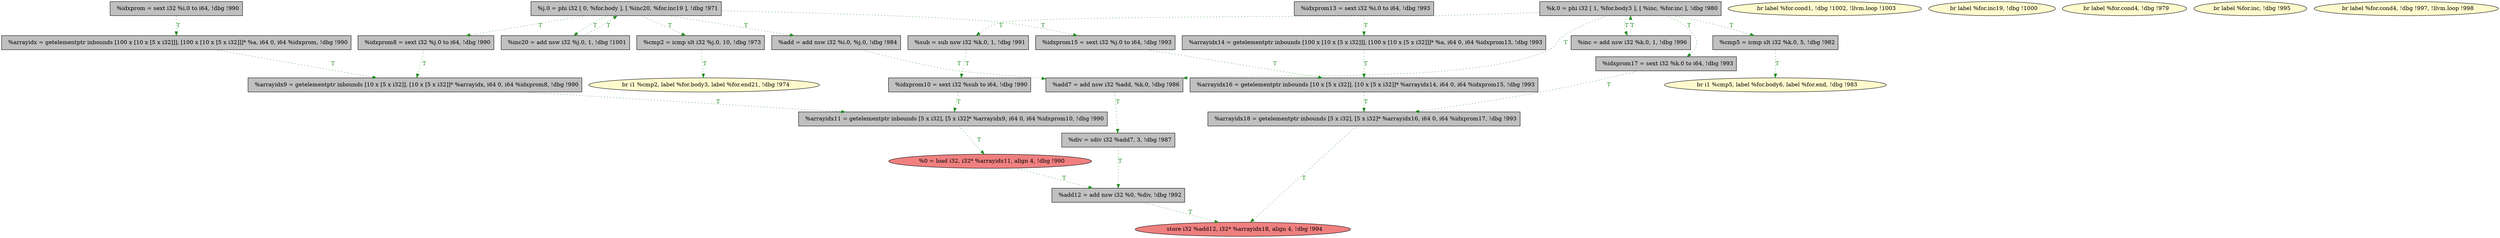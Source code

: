
digraph G {


node567 [fillcolor=grey,label="  %add = add nsw i32 %i.0, %j.0, !dbg !984",shape=rectangle,style=filled ]
node566 [fillcolor=lemonchiffon,label="  br label %for.cond1, !dbg !1002, !llvm.loop !1003",shape=ellipse,style=filled ]
node563 [fillcolor=grey,label="  %inc20 = add nsw i32 %j.0, 1, !dbg !1001",shape=rectangle,style=filled ]
node565 [fillcolor=grey,label="  %add7 = add nsw i32 %add, %k.0, !dbg !986",shape=rectangle,style=filled ]
node561 [fillcolor=lemonchiffon,label="  br label %for.inc19, !dbg !1000",shape=ellipse,style=filled ]
node560 [fillcolor=lemonchiffon,label="  br i1 %cmp5, label %for.body6, label %for.end, !dbg !983",shape=ellipse,style=filled ]
node559 [fillcolor=grey,label="  %j.0 = phi i32 [ 0, %for.body ], [ %inc20, %for.inc19 ], !dbg !971",shape=rectangle,style=filled ]
node557 [fillcolor=grey,label="  %arrayidx16 = getelementptr inbounds [10 x [5 x i32]], [10 x [5 x i32]]* %arrayidx14, i64 0, i64 %idxprom15, !dbg !993",shape=rectangle,style=filled ]
node556 [fillcolor=grey,label="  %idxprom8 = sext i32 %j.0 to i64, !dbg !990",shape=rectangle,style=filled ]
node554 [fillcolor=lemonchiffon,label="  br label %for.cond4, !dbg !979",shape=ellipse,style=filled ]
node543 [fillcolor=grey,label="  %add12 = add nsw i32 %0, %div, !dbg !992",shape=rectangle,style=filled ]
node541 [fillcolor=grey,label="  %idxprom13 = sext i32 %i.0 to i64, !dbg !993",shape=rectangle,style=filled ]
node542 [fillcolor=grey,label="  %inc = add nsw i32 %k.0, 1, !dbg !996",shape=rectangle,style=filled ]
node564 [fillcolor=grey,label="  %idxprom15 = sext i32 %j.0 to i64, !dbg !993",shape=rectangle,style=filled ]
node546 [fillcolor=grey,label="  %sub = sub nsw i32 %k.0, 1, !dbg !991",shape=rectangle,style=filled ]
node548 [fillcolor=grey,label="  %cmp2 = icmp slt i32 %j.0, 10, !dbg !973",shape=rectangle,style=filled ]
node569 [fillcolor=grey,label="  %idxprom = sext i32 %i.0 to i64, !dbg !990",shape=rectangle,style=filled ]
node555 [fillcolor=lemonchiffon,label="  br label %for.inc, !dbg !995",shape=ellipse,style=filled ]
node551 [fillcolor=lemonchiffon,label="  br label %for.cond4, !dbg !997, !llvm.loop !998",shape=ellipse,style=filled ]
node568 [fillcolor=grey,label="  %div = sdiv i32 %add7, 3, !dbg !987",shape=rectangle,style=filled ]
node540 [fillcolor=grey,label="  %idxprom17 = sext i32 %k.0 to i64, !dbg !993",shape=rectangle,style=filled ]
node549 [fillcolor=grey,label="  %arrayidx9 = getelementptr inbounds [10 x [5 x i32]], [10 x [5 x i32]]* %arrayidx, i64 0, i64 %idxprom8, !dbg !990",shape=rectangle,style=filled ]
node538 [fillcolor=lightcoral,label="  store i32 %add12, i32* %arrayidx18, align 4, !dbg !994",shape=ellipse,style=filled ]
node539 [fillcolor=grey,label="  %arrayidx18 = getelementptr inbounds [5 x i32], [5 x i32]* %arrayidx16, i64 0, i64 %idxprom17, !dbg !993",shape=rectangle,style=filled ]
node544 [fillcolor=lightcoral,label="  %0 = load i32, i32* %arrayidx11, align 4, !dbg !990",shape=ellipse,style=filled ]
node558 [fillcolor=lemonchiffon,label="  br i1 %cmp2, label %for.body3, label %for.end21, !dbg !974",shape=ellipse,style=filled ]
node545 [fillcolor=grey,label="  %idxprom10 = sext i32 %sub to i64, !dbg !990",shape=rectangle,style=filled ]
node547 [fillcolor=grey,label="  %k.0 = phi i32 [ 1, %for.body3 ], [ %inc, %for.inc ], !dbg !980",shape=rectangle,style=filled ]
node553 [fillcolor=grey,label="  %arrayidx11 = getelementptr inbounds [5 x i32], [5 x i32]* %arrayidx9, i64 0, i64 %idxprom10, !dbg !990",shape=rectangle,style=filled ]
node550 [fillcolor=grey,label="  %cmp5 = icmp slt i32 %k.0, 5, !dbg !982",shape=rectangle,style=filled ]
node562 [fillcolor=grey,label="  %arrayidx14 = getelementptr inbounds [100 x [10 x [5 x i32]]], [100 x [10 x [5 x i32]]]* %a, i64 0, i64 %idxprom13, !dbg !993",shape=rectangle,style=filled ]
node552 [fillcolor=grey,label="  %arrayidx = getelementptr inbounds [100 x [10 x [5 x i32]]], [100 x [10 x [5 x i32]]]* %a, i64 0, i64 %idxprom, !dbg !990",shape=rectangle,style=filled ]

node549->node553 [style=dotted,color=forestgreen,label="T",fontcolor=forestgreen ]
node547->node565 [style=dotted,color=forestgreen,label="T",fontcolor=forestgreen ]
node547->node546 [style=dotted,color=forestgreen,label="T",fontcolor=forestgreen ]
node567->node565 [style=dotted,color=forestgreen,label="T",fontcolor=forestgreen ]
node547->node540 [style=dotted,color=forestgreen,label="T",fontcolor=forestgreen ]
node540->node539 [style=dotted,color=forestgreen,label="T",fontcolor=forestgreen ]
node539->node538 [style=dotted,color=forestgreen,label="T",fontcolor=forestgreen ]
node542->node547 [style=dotted,color=forestgreen,label="T",fontcolor=forestgreen ]
node564->node557 [style=dotted,color=forestgreen,label="T",fontcolor=forestgreen ]
node559->node564 [style=dotted,color=forestgreen,label="T",fontcolor=forestgreen ]
node559->node548 [style=dotted,color=forestgreen,label="T",fontcolor=forestgreen ]
node557->node539 [style=dotted,color=forestgreen,label="T",fontcolor=forestgreen ]
node562->node557 [style=dotted,color=forestgreen,label="T",fontcolor=forestgreen ]
node543->node538 [style=dotted,color=forestgreen,label="T",fontcolor=forestgreen ]
node569->node552 [style=dotted,color=forestgreen,label="T",fontcolor=forestgreen ]
node568->node543 [style=dotted,color=forestgreen,label="T",fontcolor=forestgreen ]
node547->node550 [style=dotted,color=forestgreen,label="T",fontcolor=forestgreen ]
node559->node563 [style=dotted,color=forestgreen,label="T",fontcolor=forestgreen ]
node550->node560 [style=dotted,color=forestgreen,label="T",fontcolor=forestgreen ]
node559->node567 [style=dotted,color=forestgreen,label="T",fontcolor=forestgreen ]
node553->node544 [style=dotted,color=forestgreen,label="T",fontcolor=forestgreen ]
node565->node568 [style=dotted,color=forestgreen,label="T",fontcolor=forestgreen ]
node563->node559 [style=dotted,color=forestgreen,label="T",fontcolor=forestgreen ]
node552->node549 [style=dotted,color=forestgreen,label="T",fontcolor=forestgreen ]
node559->node556 [style=dotted,color=forestgreen,label="T",fontcolor=forestgreen ]
node545->node553 [style=dotted,color=forestgreen,label="T",fontcolor=forestgreen ]
node544->node543 [style=dotted,color=forestgreen,label="T",fontcolor=forestgreen ]
node548->node558 [style=dotted,color=forestgreen,label="T",fontcolor=forestgreen ]
node541->node562 [style=dotted,color=forestgreen,label="T",fontcolor=forestgreen ]
node556->node549 [style=dotted,color=forestgreen,label="T",fontcolor=forestgreen ]
node546->node545 [style=dotted,color=forestgreen,label="T",fontcolor=forestgreen ]
node547->node542 [style=dotted,color=forestgreen,label="T",fontcolor=forestgreen ]


}
